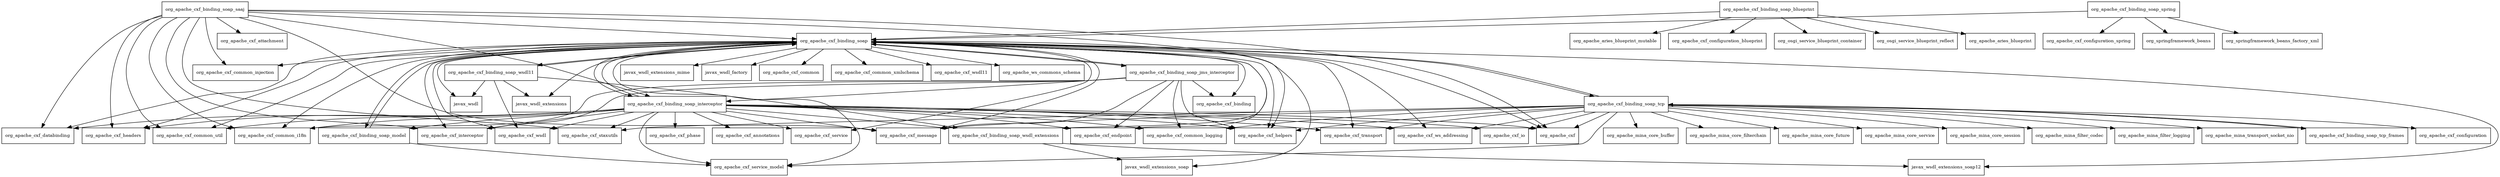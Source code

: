 digraph cxf_rt_bindings_soap_2_7_11_redhat_3_package_dependencies {
  node [shape = box, fontsize=10.0];
  org_apache_cxf_binding_soap -> javax_wsdl;
  org_apache_cxf_binding_soap -> javax_wsdl_extensions;
  org_apache_cxf_binding_soap -> javax_wsdl_extensions_mime;
  org_apache_cxf_binding_soap -> javax_wsdl_extensions_soap;
  org_apache_cxf_binding_soap -> javax_wsdl_extensions_soap12;
  org_apache_cxf_binding_soap -> javax_wsdl_factory;
  org_apache_cxf_binding_soap -> org_apache_cxf;
  org_apache_cxf_binding_soap -> org_apache_cxf_binding;
  org_apache_cxf_binding_soap -> org_apache_cxf_binding_soap_interceptor;
  org_apache_cxf_binding_soap -> org_apache_cxf_binding_soap_jms_interceptor;
  org_apache_cxf_binding_soap -> org_apache_cxf_binding_soap_model;
  org_apache_cxf_binding_soap -> org_apache_cxf_binding_soap_tcp;
  org_apache_cxf_binding_soap -> org_apache_cxf_binding_soap_wsdl_extensions;
  org_apache_cxf_binding_soap -> org_apache_cxf_binding_soap_wsdl11;
  org_apache_cxf_binding_soap -> org_apache_cxf_common;
  org_apache_cxf_binding_soap -> org_apache_cxf_common_i18n;
  org_apache_cxf_binding_soap -> org_apache_cxf_common_injection;
  org_apache_cxf_binding_soap -> org_apache_cxf_common_util;
  org_apache_cxf_binding_soap -> org_apache_cxf_common_xmlschema;
  org_apache_cxf_binding_soap -> org_apache_cxf_databinding;
  org_apache_cxf_binding_soap -> org_apache_cxf_endpoint;
  org_apache_cxf_binding_soap -> org_apache_cxf_headers;
  org_apache_cxf_binding_soap -> org_apache_cxf_helpers;
  org_apache_cxf_binding_soap -> org_apache_cxf_interceptor;
  org_apache_cxf_binding_soap -> org_apache_cxf_message;
  org_apache_cxf_binding_soap -> org_apache_cxf_service;
  org_apache_cxf_binding_soap -> org_apache_cxf_service_model;
  org_apache_cxf_binding_soap -> org_apache_cxf_transport;
  org_apache_cxf_binding_soap -> org_apache_cxf_ws_addressing;
  org_apache_cxf_binding_soap -> org_apache_cxf_wsdl;
  org_apache_cxf_binding_soap -> org_apache_cxf_wsdl11;
  org_apache_cxf_binding_soap -> org_apache_ws_commons_schema;
  org_apache_cxf_binding_soap_blueprint -> org_apache_aries_blueprint;
  org_apache_cxf_binding_soap_blueprint -> org_apache_aries_blueprint_mutable;
  org_apache_cxf_binding_soap_blueprint -> org_apache_cxf_binding_soap;
  org_apache_cxf_binding_soap_blueprint -> org_apache_cxf_configuration_blueprint;
  org_apache_cxf_binding_soap_blueprint -> org_osgi_service_blueprint_container;
  org_apache_cxf_binding_soap_blueprint -> org_osgi_service_blueprint_reflect;
  org_apache_cxf_binding_soap_interceptor -> org_apache_cxf;
  org_apache_cxf_binding_soap_interceptor -> org_apache_cxf_annotations;
  org_apache_cxf_binding_soap_interceptor -> org_apache_cxf_binding_soap;
  org_apache_cxf_binding_soap_interceptor -> org_apache_cxf_binding_soap_model;
  org_apache_cxf_binding_soap_interceptor -> org_apache_cxf_binding_soap_wsdl_extensions;
  org_apache_cxf_binding_soap_interceptor -> org_apache_cxf_common_i18n;
  org_apache_cxf_binding_soap_interceptor -> org_apache_cxf_common_logging;
  org_apache_cxf_binding_soap_interceptor -> org_apache_cxf_common_util;
  org_apache_cxf_binding_soap_interceptor -> org_apache_cxf_databinding;
  org_apache_cxf_binding_soap_interceptor -> org_apache_cxf_endpoint;
  org_apache_cxf_binding_soap_interceptor -> org_apache_cxf_headers;
  org_apache_cxf_binding_soap_interceptor -> org_apache_cxf_helpers;
  org_apache_cxf_binding_soap_interceptor -> org_apache_cxf_interceptor;
  org_apache_cxf_binding_soap_interceptor -> org_apache_cxf_io;
  org_apache_cxf_binding_soap_interceptor -> org_apache_cxf_message;
  org_apache_cxf_binding_soap_interceptor -> org_apache_cxf_phase;
  org_apache_cxf_binding_soap_interceptor -> org_apache_cxf_service;
  org_apache_cxf_binding_soap_interceptor -> org_apache_cxf_service_model;
  org_apache_cxf_binding_soap_interceptor -> org_apache_cxf_staxutils;
  org_apache_cxf_binding_soap_interceptor -> org_apache_cxf_transport;
  org_apache_cxf_binding_soap_interceptor -> org_apache_cxf_ws_addressing;
  org_apache_cxf_binding_soap_interceptor -> org_apache_cxf_wsdl;
  org_apache_cxf_binding_soap_jms_interceptor -> org_apache_cxf_binding;
  org_apache_cxf_binding_soap_jms_interceptor -> org_apache_cxf_binding_soap;
  org_apache_cxf_binding_soap_jms_interceptor -> org_apache_cxf_binding_soap_interceptor;
  org_apache_cxf_binding_soap_jms_interceptor -> org_apache_cxf_common_i18n;
  org_apache_cxf_binding_soap_jms_interceptor -> org_apache_cxf_common_logging;
  org_apache_cxf_binding_soap_jms_interceptor -> org_apache_cxf_endpoint;
  org_apache_cxf_binding_soap_jms_interceptor -> org_apache_cxf_helpers;
  org_apache_cxf_binding_soap_jms_interceptor -> org_apache_cxf_interceptor;
  org_apache_cxf_binding_soap_jms_interceptor -> org_apache_cxf_message;
  org_apache_cxf_binding_soap_model -> org_apache_cxf_binding_soap;
  org_apache_cxf_binding_soap_model -> org_apache_cxf_service_model;
  org_apache_cxf_binding_soap_saaj -> org_apache_cxf;
  org_apache_cxf_binding_soap_saaj -> org_apache_cxf_attachment;
  org_apache_cxf_binding_soap_saaj -> org_apache_cxf_binding_soap;
  org_apache_cxf_binding_soap_saaj -> org_apache_cxf_binding_soap_interceptor;
  org_apache_cxf_binding_soap_saaj -> org_apache_cxf_common_i18n;
  org_apache_cxf_binding_soap_saaj -> org_apache_cxf_common_injection;
  org_apache_cxf_binding_soap_saaj -> org_apache_cxf_common_util;
  org_apache_cxf_binding_soap_saaj -> org_apache_cxf_databinding;
  org_apache_cxf_binding_soap_saaj -> org_apache_cxf_headers;
  org_apache_cxf_binding_soap_saaj -> org_apache_cxf_helpers;
  org_apache_cxf_binding_soap_saaj -> org_apache_cxf_interceptor;
  org_apache_cxf_binding_soap_saaj -> org_apache_cxf_message;
  org_apache_cxf_binding_soap_saaj -> org_apache_cxf_staxutils;
  org_apache_cxf_binding_soap_spring -> org_apache_cxf_binding_soap;
  org_apache_cxf_binding_soap_spring -> org_apache_cxf_configuration_spring;
  org_apache_cxf_binding_soap_spring -> org_springframework_beans;
  org_apache_cxf_binding_soap_spring -> org_springframework_beans_factory_xml;
  org_apache_cxf_binding_soap_tcp -> org_apache_cxf;
  org_apache_cxf_binding_soap_tcp -> org_apache_cxf_binding_soap;
  org_apache_cxf_binding_soap_tcp -> org_apache_cxf_binding_soap_tcp_frames;
  org_apache_cxf_binding_soap_tcp -> org_apache_cxf_common_logging;
  org_apache_cxf_binding_soap_tcp -> org_apache_cxf_configuration;
  org_apache_cxf_binding_soap_tcp -> org_apache_cxf_helpers;
  org_apache_cxf_binding_soap_tcp -> org_apache_cxf_io;
  org_apache_cxf_binding_soap_tcp -> org_apache_cxf_message;
  org_apache_cxf_binding_soap_tcp -> org_apache_cxf_service_model;
  org_apache_cxf_binding_soap_tcp -> org_apache_cxf_staxutils;
  org_apache_cxf_binding_soap_tcp -> org_apache_cxf_transport;
  org_apache_cxf_binding_soap_tcp -> org_apache_cxf_ws_addressing;
  org_apache_cxf_binding_soap_tcp -> org_apache_mina_core_buffer;
  org_apache_cxf_binding_soap_tcp -> org_apache_mina_core_filterchain;
  org_apache_cxf_binding_soap_tcp -> org_apache_mina_core_future;
  org_apache_cxf_binding_soap_tcp -> org_apache_mina_core_service;
  org_apache_cxf_binding_soap_tcp -> org_apache_mina_core_session;
  org_apache_cxf_binding_soap_tcp -> org_apache_mina_filter_codec;
  org_apache_cxf_binding_soap_tcp -> org_apache_mina_filter_logging;
  org_apache_cxf_binding_soap_tcp -> org_apache_mina_transport_socket_nio;
  org_apache_cxf_binding_soap_tcp_frames -> org_apache_cxf_binding_soap_tcp;
  org_apache_cxf_binding_soap_wsdl_extensions -> javax_wsdl_extensions_soap;
  org_apache_cxf_binding_soap_wsdl_extensions -> javax_wsdl_extensions_soap12;
  org_apache_cxf_binding_soap_wsdl11 -> javax_wsdl;
  org_apache_cxf_binding_soap_wsdl11 -> javax_wsdl_extensions;
  org_apache_cxf_binding_soap_wsdl11 -> org_apache_cxf_binding_soap;
  org_apache_cxf_binding_soap_wsdl11 -> org_apache_cxf_binding_soap_wsdl_extensions;
  org_apache_cxf_binding_soap_wsdl11 -> org_apache_cxf_wsdl;
}
